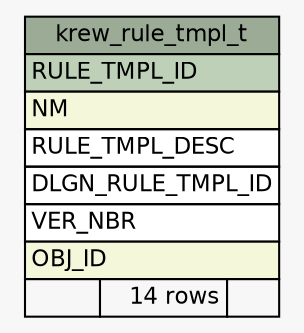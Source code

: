// dot 2.28.0 on Mac OS X 10.7.2
// SchemaSpy rev 590
digraph "krew_rule_tmpl_t" {
  graph [
    rankdir="RL"
    bgcolor="#f7f7f7"
    nodesep="0.18"
    ranksep="0.46"
    fontname="Helvetica"
    fontsize="11"
  ];
  node [
    fontname="Helvetica"
    fontsize="11"
    shape="plaintext"
  ];
  edge [
    arrowsize="0.8"
  ];
  "krew_rule_tmpl_t" [
    label=<
    <TABLE BORDER="0" CELLBORDER="1" CELLSPACING="0" BGCOLOR="#ffffff">
      <TR><TD COLSPAN="3" BGCOLOR="#9bab96" ALIGN="CENTER">krew_rule_tmpl_t</TD></TR>
      <TR><TD PORT="RULE_TMPL_ID" COLSPAN="3" BGCOLOR="#bed1b8" ALIGN="LEFT">RULE_TMPL_ID</TD></TR>
      <TR><TD PORT="NM" COLSPAN="3" BGCOLOR="#f4f7da" ALIGN="LEFT">NM</TD></TR>
      <TR><TD PORT="RULE_TMPL_DESC" COLSPAN="3" ALIGN="LEFT">RULE_TMPL_DESC</TD></TR>
      <TR><TD PORT="DLGN_RULE_TMPL_ID" COLSPAN="3" ALIGN="LEFT">DLGN_RULE_TMPL_ID</TD></TR>
      <TR><TD PORT="VER_NBR" COLSPAN="3" ALIGN="LEFT">VER_NBR</TD></TR>
      <TR><TD PORT="OBJ_ID" COLSPAN="3" BGCOLOR="#f4f7da" ALIGN="LEFT">OBJ_ID</TD></TR>
      <TR><TD ALIGN="LEFT" BGCOLOR="#f7f7f7">  </TD><TD ALIGN="RIGHT" BGCOLOR="#f7f7f7">14 rows</TD><TD ALIGN="RIGHT" BGCOLOR="#f7f7f7">  </TD></TR>
    </TABLE>>
    URL="tables/krew_rule_tmpl_t.html"
    tooltip="krew_rule_tmpl_t"
  ];
}

